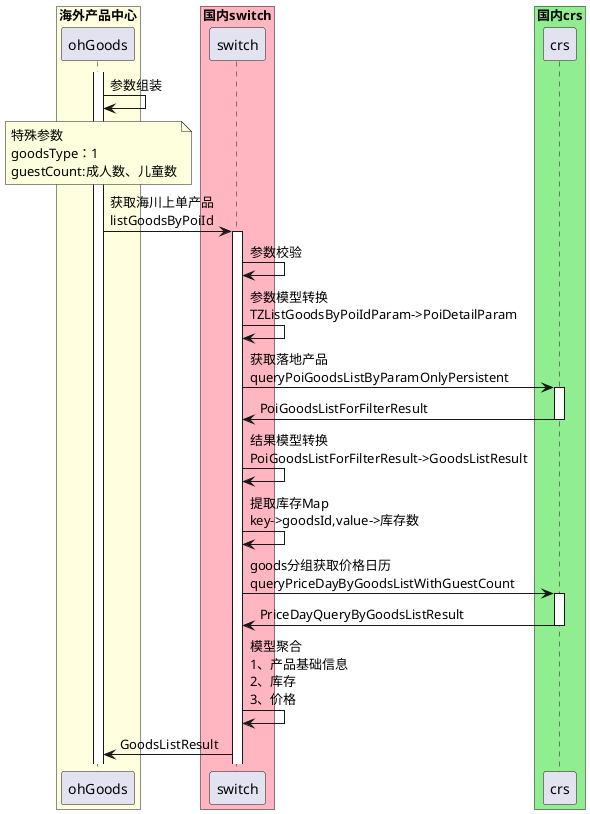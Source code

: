@startuml

/'定义各个模块'/

box "海外产品中心" #LightYellow
participant ohGoods as ohGoods
end box

box "国内switch" #LightPink
participant switch as switch
end box

box "国内crs" #LightGreen
participant crs as crs
end box


activate ohGoods

ohGoods -> ohGoods:参数组装
note over of ohGoods
特殊参数
goodsType：1
guestCount:成人数、儿童数
end note

ohGoods -> switch:获取海川上单产品\nlistGoodsByPoiId
activate switch
switch -> switch:参数校验

switch -> switch:参数模型转换\nTZListGoodsByPoiIdParam->PoiDetailParam

switch -> crs:获取落地产品\nqueryPoiGoodsListByParamOnlyPersistent
activate crs
crs -> switch:PoiGoodsListForFilterResult
deactivate crs

switch -> switch:结果模型转换\nPoiGoodsListForFilterResult->GoodsListResult

switch -> switch:提取库存Map\nkey->goodsId,value->库存数

switch -> crs:goods分组获取价格日历\nqueryPriceDayByGoodsListWithGuestCount
activate crs
crs -> switch:PriceDayQueryByGoodsListResult
deactivate crs

switch -> switch:模型聚合\n1、产品基础信息\n2、库存\n3、价格

switch -> ohGoods:GoodsListResult
@enduml